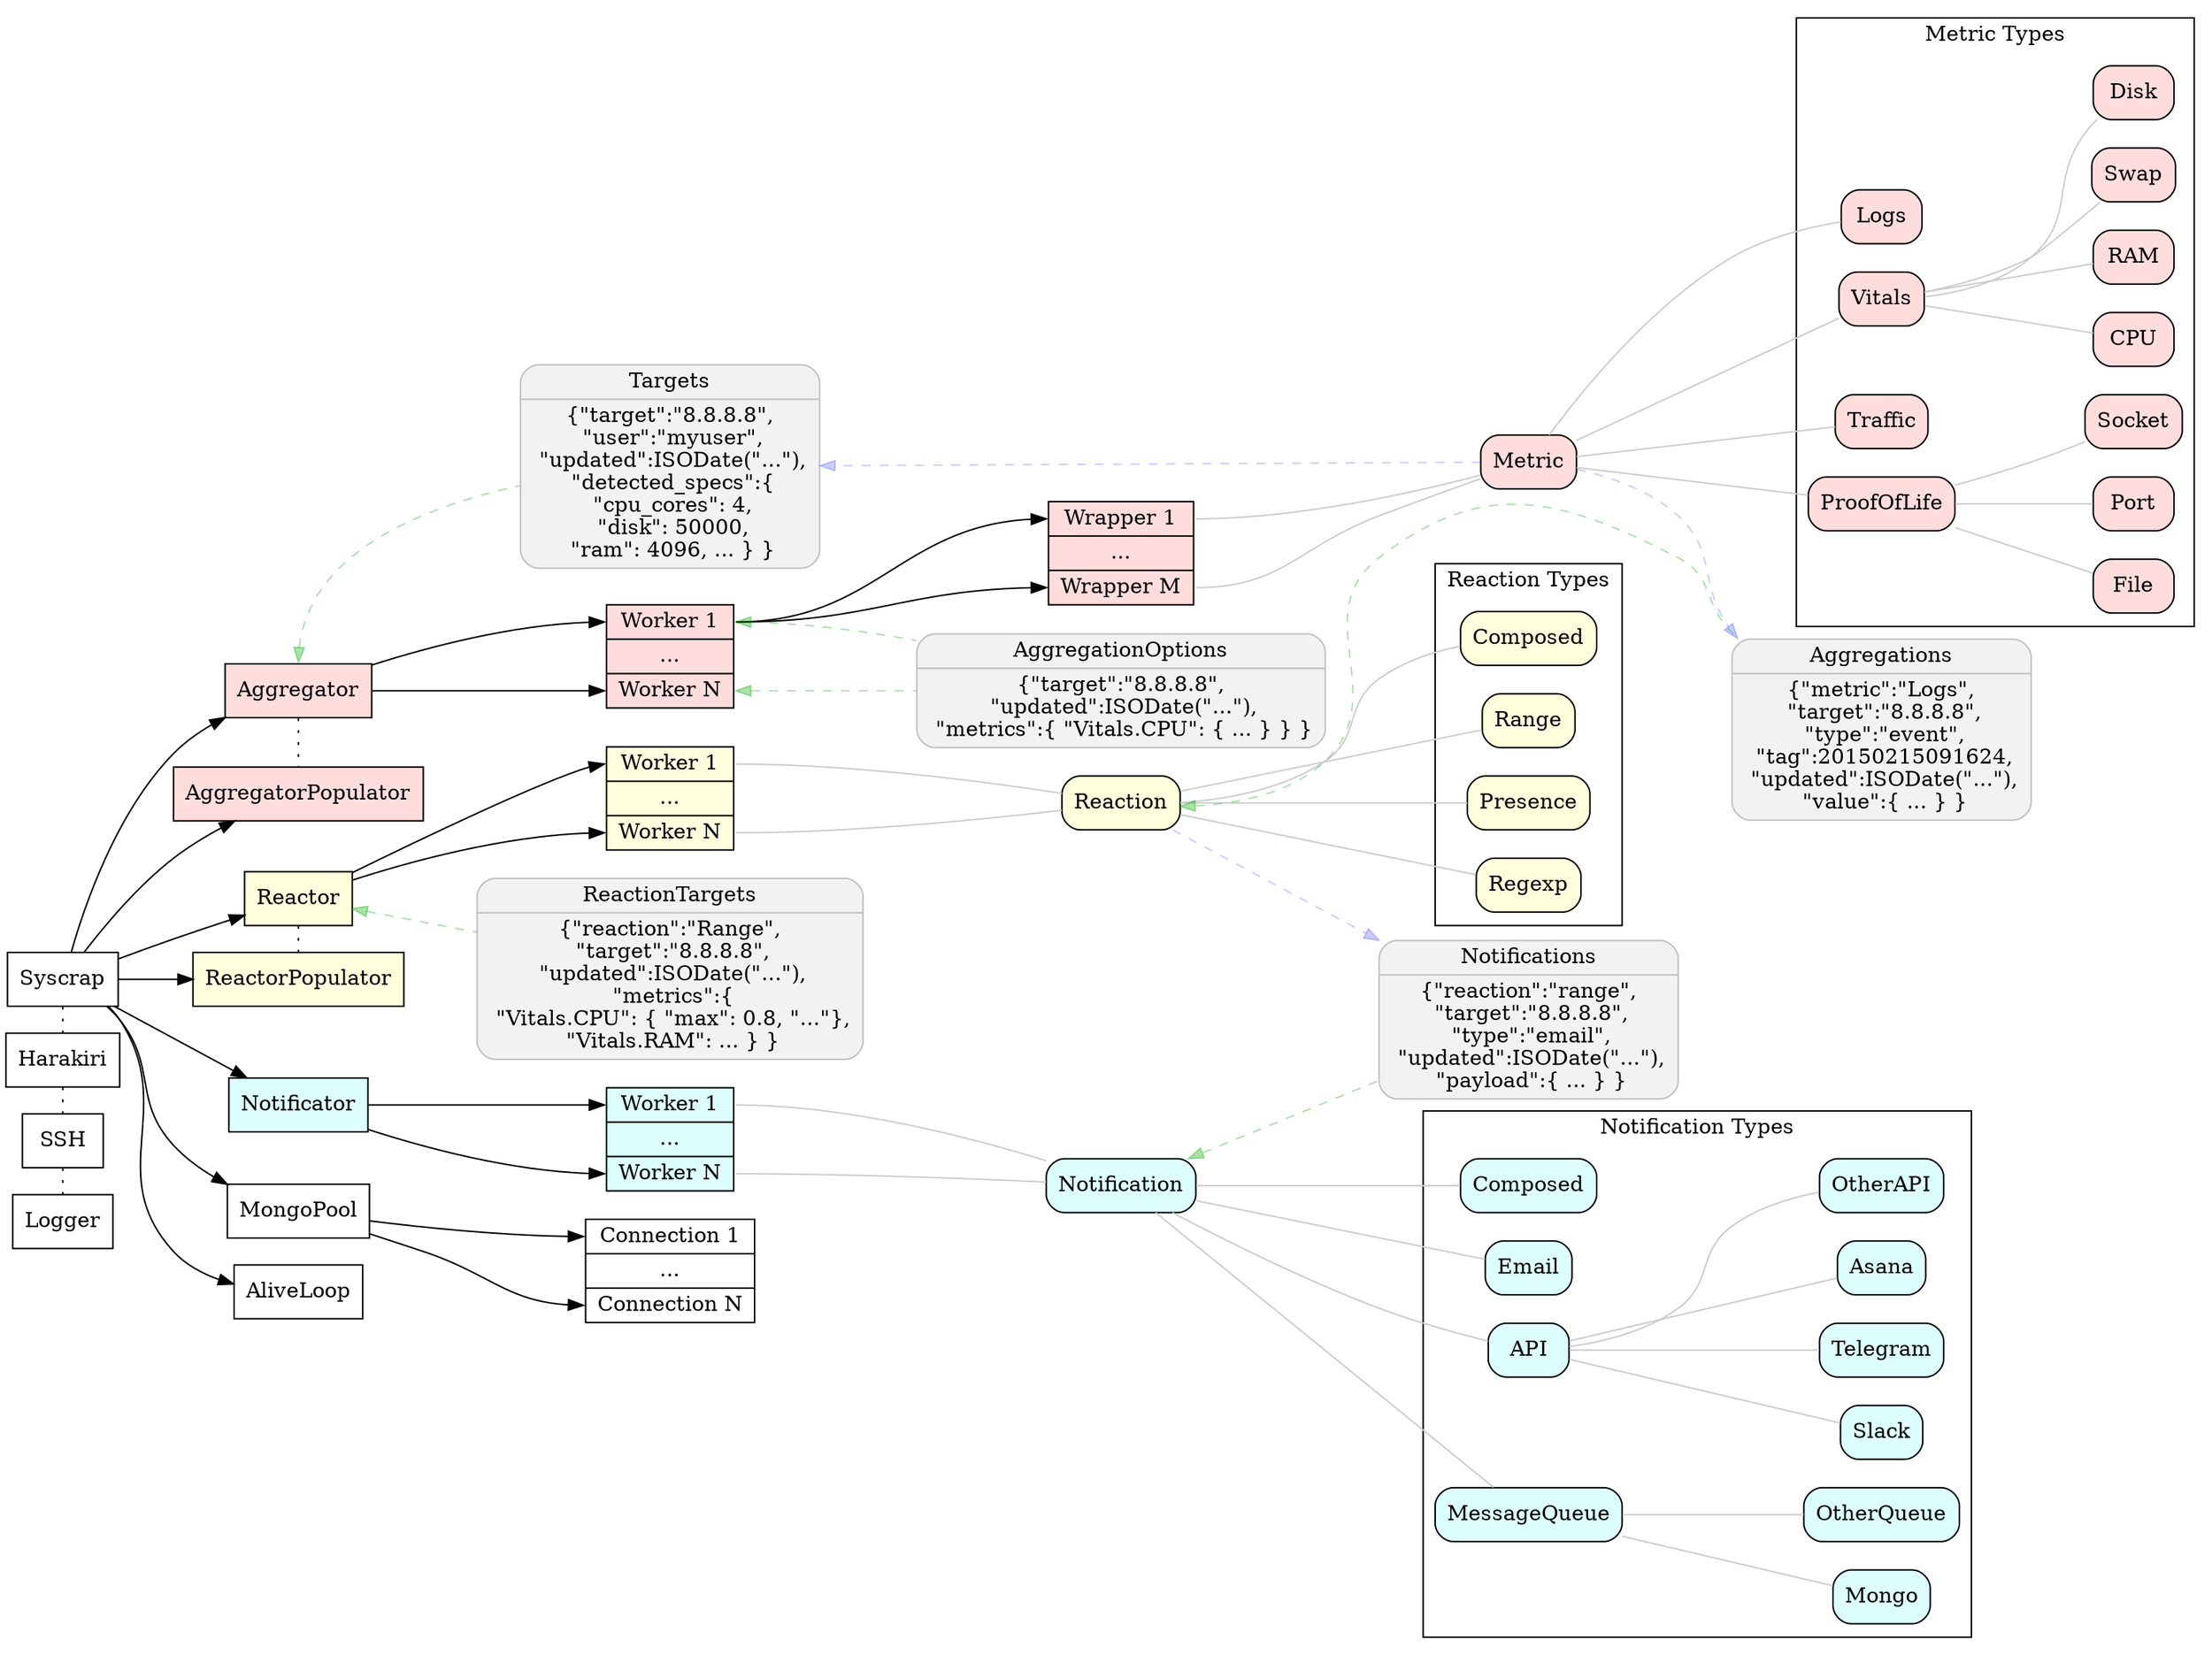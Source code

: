 # render: dot -O -Tpng syscrap.dot
# auto-render: https://gist.github.com/rubencaro/75e7b163665b47e0094a
digraph syscrap {
  # layout=neato;
  # splines=true;
  overlap=false;
  rankdir="LR";
  node [shape=box];

  # aggregation
  subgraph aggregation{
    node [style=filled,fillcolor="#ff000022"];
    {rank=same; AggregatorPopulator, Aggregator;}
    AggregatorWorker [shape=record,label="<1>Worker 1|...|<n>Worker N"];
    AggregatorWrapper [shape=record,label="<1>Wrapper 1|...|<n>Wrapper M"];
    AggregatorWorker:1 -> AggregatorWrapper:1, AggregatorWrapper:n;
    Aggregator -> AggregatorWorker:1, AggregatorWorker:n;
    Aggregator -> AggregatorPopulator [dir=none,style=dotted];
    { # namespace dependency only
      edge [dir=none,color=gray80];
      node [shape=Mrecord];
      AggregatorWrapper:1, AggregatorWrapper:n -> Metric;
      subgraph cluster_MetricTypes{
        label="Metric Types";
        Logs, Vitals, Traffic, ProofOfLife;
        Vitals -> CPU, RAM, Swap, Disk;
        ProofOfLife -> File, Port, Socket;
      }
      Metric -> Logs, Vitals, Traffic, ProofOfLife;
    }
  }

  # reaction
  subgraph reaction{
    node [style=filled,fillcolor="#ffff0022"];
    ReactorWorker [shape=record,label="<1>Worker 1|...|<n>Worker N"];
    {rank=same; ReactorPopulator, Reactor;}
    Reactor -> ReactorWorker:1, ReactorWorker:n;
    Reactor -> ReactorPopulator [dir=none,style=dotted];
    { # namespace dependency only
      edge [dir=none,color=gray80];
      node [shape=Mrecord];
      ComposedReactions [label="Composed"];
      subgraph cluster_ReactionTypes{
        label="Reaction Types";
        Range, Presence, Regexp, ComposedReactions;
      }
      Reaction -> Range, Presence, Regexp, ComposedReactions;
    }
    ReactorWorker:1, ReactorWorker:n -> Reaction [dir=none,color=gray80];
  }

  # notification
  subgraph notification{
    node [style=filled,fillcolor="#00ffff22"];
    NotificatorWorker [shape=record,label="<1>Worker 1|...|<n>Worker N"];
    Notificator -> NotificatorWorker:1, NotificatorWorker:n;
    { # namespace dependency only
      edge [dir=none,color=gray80];
      node [shape=Mrecord];
      ComposedNotifications [label="Composed"];
      subgraph cluster_NotificationTypes{
        label="Notification Types";
        Email, API, MessageQueue, ComposedNotifications;
        API -> Slack, Telegram, Asana, OtherAPI;
        MessageQueue -> Mongo, OtherQueue;
      }
      Notification -> Email, API, MessageQueue, ComposedNotifications;
    }
    NotificatorWorker:1, NotificatorWorker:n -> Notification [dir=none,color=gray80];
  }

  # db
  MongoConnection [shape=record,label="<1>Connection 1|...|<n>Connection N"];
  MongoPool -> MongoConnection:1, MongoConnection:n;

  { node [color=gray,fillcolor=gray95,style=filled];
    Aggregations [shape=Mrecord, label="Aggregations |
    \{\"metric\":\"Logs\",\n
    \"target\":\"8.8.8.8\",\n
    \"type\":\"event\",\n
    \"tag\":20150215091624,\n
    \"updated\":ISODate(\"...\"),\n
    \"value\":\{ ... \} \}"];

    Notifications [shape=Mrecord, label="Notifications |
    \{\"reaction\":\"range\",\n
    \"target\":\"8.8.8.8\",\n
    \"type\":\"email\",\n
    \"updated\":ISODate(\"...\"),\n
    \"payload\":\{ ... \} \}"];

    Targets [shape=Mrecord, label="Targets |
    \{\"target\":\"8.8.8.8\",\n
    \"user\":\"myuser\",\n
    \"updated\":ISODate(\"...\"),\n
    \"detected_specs\":\{\n
    \"cpu_cores\": 4,\n
    \"disk\": 50000,\n
    \"ram\": 4096, ... \} \}"];

    AggregationOptions [shape=Mrecord, label="AggregationOptions |
    \{\"target\":\"8.8.8.8\",\n
    \"updated\":ISODate(\"...\"),\n
    \"metrics\":\{ \"Vitals.CPU\": \{ ... \} \} \}"];

    ReactionTargets [shape=Mrecord, label="ReactionTargets |
    \{\"reaction\":\"Range\",\n
    \"target\":\"8.8.8.8\",\n
    \"updated\":ISODate(\"...\"),\n
    \"metrics\":\{\n
      \"Vitals.CPU\": \{ \"max\": 0.8, \"...\"\},\n
      \"Vitals.RAM\": ... \} \}"];
  }

  # DB actions
  { # read
    edge [style=dashed,dir=back,color="#00aa0055"];
    Aggregator:n -> Targets;
    AggregatorWorker:1:e, AggregatorWorker:n:e -> AggregationOptions;
    Notification -> Notifications;
    Reaction -> Aggregations;
    Reactor -> ReactionTargets;
  }
  { # write
    edge [style=dashed,color="#0000ff33"];
    Metric -> Aggregations, Targets;
    Reaction -> Notifications;
  }

  {rank=same; AggregatorWorker, Targets}

  {rank=same; Syscrap -> Harakiri -> SSH -> Logger [dir=none,style=dotted];}

  # {rank=same; AggregatorPopulator, Aggregator, ReactorPopulator, Reactor, Notificator, AliveLoop, MongoPool;}

  Syscrap -> AggregatorPopulator, Aggregator, ReactorPopulator, Reactor, Notificator, AliveLoop, MongoPool;
}
